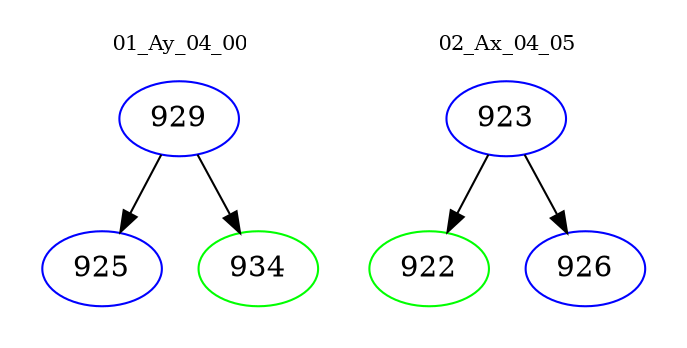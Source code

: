 digraph{
subgraph cluster_0 {
color = white
label = "01_Ay_04_00";
fontsize=10;
T0_929 [label="929", color="blue"]
T0_929 -> T0_925 [color="black"]
T0_925 [label="925", color="blue"]
T0_929 -> T0_934 [color="black"]
T0_934 [label="934", color="green"]
}
subgraph cluster_1 {
color = white
label = "02_Ax_04_05";
fontsize=10;
T1_923 [label="923", color="blue"]
T1_923 -> T1_922 [color="black"]
T1_922 [label="922", color="green"]
T1_923 -> T1_926 [color="black"]
T1_926 [label="926", color="blue"]
}
}
